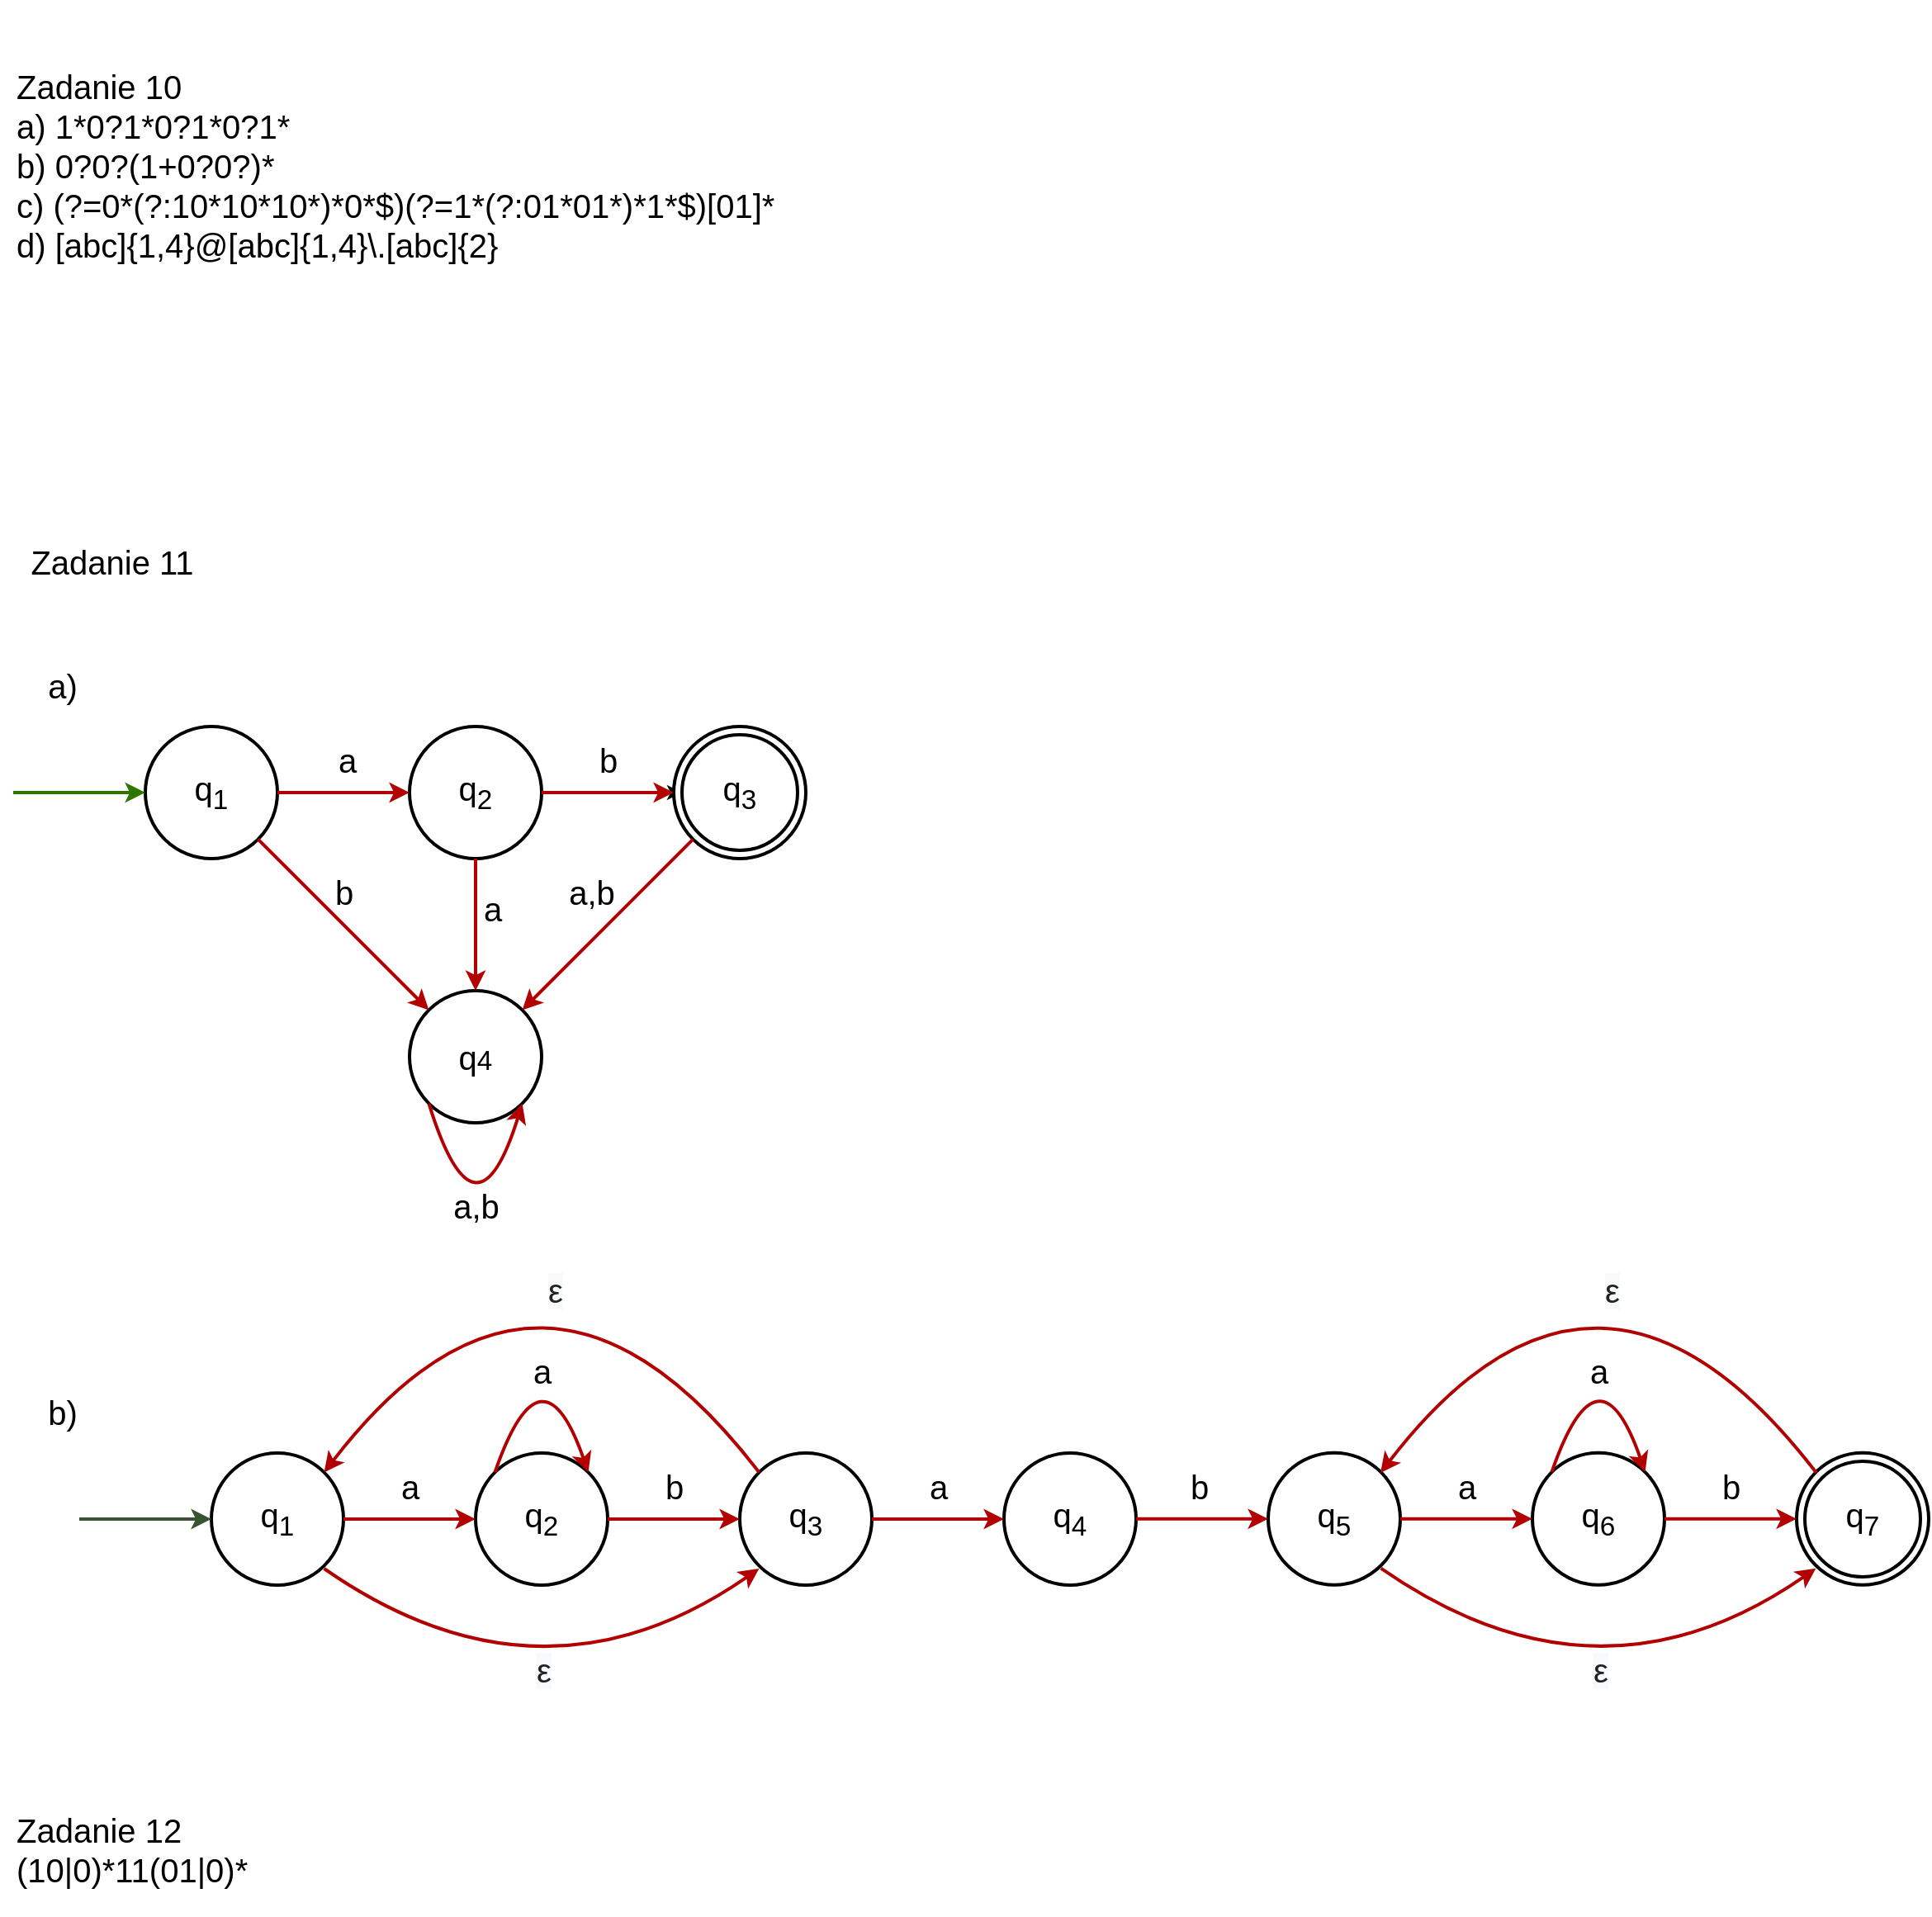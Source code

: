 <mxfile version="26.1.3">
  <diagram name="Page-1" id="CXSxMqC0VcPEn9VSjNCr">
    <mxGraphModel dx="2074" dy="1098" grid="1" gridSize="10" guides="1" tooltips="1" connect="1" arrows="1" fold="1" page="1" pageScale="1" pageWidth="1654" pageHeight="2336" math="0" shadow="0">
      <root>
        <mxCell id="0" />
        <mxCell id="1" parent="0" />
        <mxCell id="msx5uwHC6RbpoSwb28fv-1" value="q&lt;sub&gt;1&lt;/sub&gt;" style="ellipse;whiteSpace=wrap;html=1;aspect=fixed;fontSize=20;strokeWidth=2;" parent="1" vertex="1">
          <mxGeometry x="120" y="520" width="80" height="80" as="geometry" />
        </mxCell>
        <mxCell id="msx5uwHC6RbpoSwb28fv-19" value="" style="edgeStyle=orthogonalEdgeStyle;rounded=0;orthogonalLoop=1;jettySize=auto;html=1;" parent="1" source="msx5uwHC6RbpoSwb28fv-2" target="msx5uwHC6RbpoSwb28fv-11" edge="1">
          <mxGeometry relative="1" as="geometry" />
        </mxCell>
        <mxCell id="msx5uwHC6RbpoSwb28fv-2" value="q&lt;sub&gt;2&lt;/sub&gt;" style="ellipse;whiteSpace=wrap;html=1;aspect=fixed;fontSize=20;strokeWidth=2;" parent="1" vertex="1">
          <mxGeometry x="280" y="520" width="80" height="80" as="geometry" />
        </mxCell>
        <mxCell id="msx5uwHC6RbpoSwb28fv-3" value="" style="ellipse;whiteSpace=wrap;html=1;aspect=fixed;fontSize=20;strokeWidth=2;" parent="1" vertex="1">
          <mxGeometry x="440" y="520" width="80" height="80" as="geometry" />
        </mxCell>
        <mxCell id="msx5uwHC6RbpoSwb28fv-4" value="q&lt;span style=&quot;font-size: 16.667px;&quot;&gt;4&lt;/span&gt;" style="ellipse;whiteSpace=wrap;html=1;aspect=fixed;fontSize=20;strokeWidth=2;" parent="1" vertex="1">
          <mxGeometry x="280" y="680" width="80" height="80" as="geometry" />
        </mxCell>
        <mxCell id="msx5uwHC6RbpoSwb28fv-5" value="" style="endArrow=classic;html=1;rounded=0;exitX=1;exitY=0.5;exitDx=0;exitDy=0;entryX=0;entryY=0.5;entryDx=0;entryDy=0;fontSize=20;strokeWidth=2;fillColor=#e51400;strokeColor=#B20000;" parent="1" source="msx5uwHC6RbpoSwb28fv-1" target="msx5uwHC6RbpoSwb28fv-2" edge="1">
          <mxGeometry width="50" height="50" relative="1" as="geometry">
            <mxPoint x="800" y="710" as="sourcePoint" />
            <mxPoint x="850" y="660" as="targetPoint" />
          </mxGeometry>
        </mxCell>
        <mxCell id="msx5uwHC6RbpoSwb28fv-12" value="a" style="edgeLabel;html=1;align=center;verticalAlign=middle;resizable=0;points=[];fontSize=20;" parent="msx5uwHC6RbpoSwb28fv-5" vertex="1" connectable="0">
          <mxGeometry x="0.042" y="-3" relative="1" as="geometry">
            <mxPoint y="-23" as="offset" />
          </mxGeometry>
        </mxCell>
        <mxCell id="msx5uwHC6RbpoSwb28fv-6" value="" style="endArrow=classic;html=1;rounded=0;exitX=1;exitY=0.5;exitDx=0;exitDy=0;entryX=0;entryY=0.5;entryDx=0;entryDy=0;fontSize=20;fillColor=#e51400;strokeColor=#B20000;strokeWidth=2;" parent="1" source="msx5uwHC6RbpoSwb28fv-2" target="msx5uwHC6RbpoSwb28fv-3" edge="1">
          <mxGeometry width="50" height="50" relative="1" as="geometry">
            <mxPoint x="800" y="710" as="sourcePoint" />
            <mxPoint x="850" y="660" as="targetPoint" />
          </mxGeometry>
        </mxCell>
        <mxCell id="msx5uwHC6RbpoSwb28fv-13" value="b" style="edgeLabel;html=1;align=center;verticalAlign=middle;resizable=0;points=[];fontSize=20;" parent="msx5uwHC6RbpoSwb28fv-6" vertex="1" connectable="0">
          <mxGeometry x="-0.008" y="-3" relative="1" as="geometry">
            <mxPoint y="-23" as="offset" />
          </mxGeometry>
        </mxCell>
        <mxCell id="msx5uwHC6RbpoSwb28fv-7" value="" style="endArrow=classic;html=1;rounded=0;exitX=1;exitY=1;exitDx=0;exitDy=0;entryX=0;entryY=0;entryDx=0;entryDy=0;fontSize=20;fillColor=#e51400;strokeColor=#B20000;strokeWidth=2;" parent="1" source="msx5uwHC6RbpoSwb28fv-1" target="msx5uwHC6RbpoSwb28fv-4" edge="1">
          <mxGeometry width="50" height="50" relative="1" as="geometry">
            <mxPoint x="800" y="710" as="sourcePoint" />
            <mxPoint x="850" y="660" as="targetPoint" />
          </mxGeometry>
        </mxCell>
        <mxCell id="msx5uwHC6RbpoSwb28fv-14" value="b" style="edgeLabel;html=1;align=center;verticalAlign=middle;resizable=0;points=[];fontSize=20;" parent="msx5uwHC6RbpoSwb28fv-7" vertex="1" connectable="0">
          <mxGeometry x="-0.035" y="2" relative="1" as="geometry">
            <mxPoint y="-17" as="offset" />
          </mxGeometry>
        </mxCell>
        <mxCell id="msx5uwHC6RbpoSwb28fv-8" value="" style="endArrow=classic;html=1;rounded=0;exitX=0.5;exitY=1;exitDx=0;exitDy=0;entryX=0.5;entryY=0;entryDx=0;entryDy=0;fontSize=20;fillColor=#e51400;strokeColor=#B20000;strokeWidth=2;" parent="1" source="msx5uwHC6RbpoSwb28fv-2" target="msx5uwHC6RbpoSwb28fv-4" edge="1">
          <mxGeometry width="50" height="50" relative="1" as="geometry">
            <mxPoint x="800" y="710" as="sourcePoint" />
            <mxPoint x="850" y="660" as="targetPoint" />
          </mxGeometry>
        </mxCell>
        <mxCell id="msx5uwHC6RbpoSwb28fv-15" value="a" style="edgeLabel;html=1;align=center;verticalAlign=middle;resizable=0;points=[];fontSize=20;" parent="msx5uwHC6RbpoSwb28fv-8" vertex="1" connectable="0">
          <mxGeometry x="-0.008" y="-1" relative="1" as="geometry">
            <mxPoint x="11" y="-10" as="offset" />
          </mxGeometry>
        </mxCell>
        <mxCell id="msx5uwHC6RbpoSwb28fv-9" value="" style="endArrow=classic;html=1;rounded=0;exitX=0;exitY=1;exitDx=0;exitDy=0;entryX=1;entryY=0;entryDx=0;entryDy=0;fontSize=20;fillColor=#e51400;strokeColor=#B20000;strokeWidth=2;" parent="1" source="msx5uwHC6RbpoSwb28fv-3" target="msx5uwHC6RbpoSwb28fv-4" edge="1">
          <mxGeometry width="50" height="50" relative="1" as="geometry">
            <mxPoint x="800" y="710" as="sourcePoint" />
            <mxPoint x="850" y="660" as="targetPoint" />
          </mxGeometry>
        </mxCell>
        <mxCell id="msx5uwHC6RbpoSwb28fv-16" value="a,b" style="edgeLabel;html=1;align=center;verticalAlign=middle;resizable=0;points=[];fontSize=20;" parent="msx5uwHC6RbpoSwb28fv-9" vertex="1" connectable="0">
          <mxGeometry x="-0.019" y="-3" relative="1" as="geometry">
            <mxPoint x="-9" y="-17" as="offset" />
          </mxGeometry>
        </mxCell>
        <mxCell id="msx5uwHC6RbpoSwb28fv-10" value="" style="endArrow=classic;html=1;rounded=0;entryX=0;entryY=0.5;entryDx=0;entryDy=0;fontSize=20;strokeWidth=2;fillColor=#60a917;strokeColor=#2D7600;" parent="1" target="msx5uwHC6RbpoSwb28fv-1" edge="1">
          <mxGeometry width="50" height="50" relative="1" as="geometry">
            <mxPoint x="40" y="560" as="sourcePoint" />
            <mxPoint x="850" y="660" as="targetPoint" />
          </mxGeometry>
        </mxCell>
        <mxCell id="msx5uwHC6RbpoSwb28fv-11" value="q&lt;sub&gt;3&lt;/sub&gt;" style="ellipse;whiteSpace=wrap;html=1;aspect=fixed;fontSize=20;strokeWidth=2;" parent="1" vertex="1">
          <mxGeometry x="445" y="525" width="70" height="70" as="geometry" />
        </mxCell>
        <mxCell id="msx5uwHC6RbpoSwb28fv-17" value="" style="endArrow=classic;html=1;rounded=0;exitX=0;exitY=1;exitDx=0;exitDy=0;entryX=1;entryY=1;entryDx=0;entryDy=0;curved=1;elbow=vertical;fontSize=20;fillColor=#e51400;strokeColor=#B20000;strokeWidth=2;" parent="1" source="msx5uwHC6RbpoSwb28fv-4" target="msx5uwHC6RbpoSwb28fv-4" edge="1">
          <mxGeometry width="50" height="50" relative="1" as="geometry">
            <mxPoint x="800" y="710" as="sourcePoint" />
            <mxPoint x="850" y="660" as="targetPoint" />
            <Array as="points">
              <mxPoint x="320" y="840" />
            </Array>
          </mxGeometry>
        </mxCell>
        <mxCell id="msx5uwHC6RbpoSwb28fv-18" value="a,b" style="edgeLabel;html=1;align=center;verticalAlign=middle;resizable=0;points=[];fontSize=20;" parent="msx5uwHC6RbpoSwb28fv-17" vertex="1" connectable="0">
          <mxGeometry x="-0.459" y="11" relative="1" as="geometry">
            <mxPoint x="2" y="15" as="offset" />
          </mxGeometry>
        </mxCell>
        <mxCell id="msx5uwHC6RbpoSwb28fv-20" value="q&lt;sub&gt;1&lt;/sub&gt;" style="ellipse;whiteSpace=wrap;html=1;aspect=fixed;fontSize=20;strokeWidth=2;" parent="1" vertex="1">
          <mxGeometry x="160" y="960" width="80" height="80" as="geometry" />
        </mxCell>
        <mxCell id="msx5uwHC6RbpoSwb28fv-21" value="q&lt;sub&gt;2&lt;/sub&gt;" style="ellipse;whiteSpace=wrap;html=1;aspect=fixed;fontSize=20;strokeWidth=2;" parent="1" vertex="1">
          <mxGeometry x="320" y="960" width="80" height="80" as="geometry" />
        </mxCell>
        <mxCell id="msx5uwHC6RbpoSwb28fv-22" value="" style="endArrow=classic;html=1;rounded=0;exitX=1;exitY=0.5;exitDx=0;exitDy=0;entryX=0;entryY=0.5;entryDx=0;entryDy=0;fontSize=20;fillColor=#e51400;strokeColor=#B20000;strokeWidth=2;" parent="1" source="msx5uwHC6RbpoSwb28fv-20" target="msx5uwHC6RbpoSwb28fv-21" edge="1">
          <mxGeometry width="50" height="50" relative="1" as="geometry">
            <mxPoint x="800" y="810" as="sourcePoint" />
            <mxPoint x="850" y="760" as="targetPoint" />
          </mxGeometry>
        </mxCell>
        <mxCell id="msx5uwHC6RbpoSwb28fv-23" value="a" style="edgeLabel;html=1;align=center;verticalAlign=middle;resizable=0;points=[];fontSize=20;" parent="msx5uwHC6RbpoSwb28fv-22" vertex="1" connectable="0">
          <mxGeometry x="-0.108" y="3" relative="1" as="geometry">
            <mxPoint x="4" y="-17" as="offset" />
          </mxGeometry>
        </mxCell>
        <mxCell id="msx5uwHC6RbpoSwb28fv-26" value="q&lt;sub&gt;3&lt;/sub&gt;" style="ellipse;whiteSpace=wrap;html=1;aspect=fixed;fontSize=20;strokeWidth=2;" parent="1" vertex="1">
          <mxGeometry x="480" y="960" width="80" height="80" as="geometry" />
        </mxCell>
        <mxCell id="msx5uwHC6RbpoSwb28fv-27" value="" style="endArrow=classic;html=1;rounded=0;exitX=1;exitY=0.5;exitDx=0;exitDy=0;entryX=0;entryY=0.5;entryDx=0;entryDy=0;fontSize=20;fillColor=#e51400;strokeColor=#B20000;strokeWidth=2;" parent="1" source="msx5uwHC6RbpoSwb28fv-21" target="msx5uwHC6RbpoSwb28fv-26" edge="1">
          <mxGeometry width="50" height="50" relative="1" as="geometry">
            <mxPoint x="800" y="810" as="sourcePoint" />
            <mxPoint x="850" y="760" as="targetPoint" />
          </mxGeometry>
        </mxCell>
        <mxCell id="msx5uwHC6RbpoSwb28fv-28" value="b" style="edgeLabel;html=1;align=center;verticalAlign=middle;resizable=0;points=[];fontSize=20;" parent="msx5uwHC6RbpoSwb28fv-27" vertex="1" connectable="0">
          <mxGeometry x="-0.083" y="-3" relative="1" as="geometry">
            <mxPoint x="3" y="-23" as="offset" />
          </mxGeometry>
        </mxCell>
        <mxCell id="msx5uwHC6RbpoSwb28fv-29" value="" style="endArrow=classic;html=1;rounded=0;exitX=0;exitY=0;exitDx=0;exitDy=0;entryX=1;entryY=0;entryDx=0;entryDy=0;curved=1;fontSize=20;fillColor=#e51400;strokeColor=#B20000;strokeWidth=2;" parent="1" source="msx5uwHC6RbpoSwb28fv-26" target="msx5uwHC6RbpoSwb28fv-20" edge="1">
          <mxGeometry width="50" height="50" relative="1" as="geometry">
            <mxPoint x="800" y="810" as="sourcePoint" />
            <mxPoint x="850" y="760" as="targetPoint" />
            <Array as="points">
              <mxPoint x="360" y="800" />
            </Array>
          </mxGeometry>
        </mxCell>
        <mxCell id="msx5uwHC6RbpoSwb28fv-31" value="&lt;span style=&quot;color: rgb(32, 33, 34); font-family: sans-serif; text-align: left; text-wrap-mode: wrap; background-color: rgb(248, 249, 250);&quot;&gt;ε&lt;/span&gt;" style="edgeLabel;html=1;align=center;verticalAlign=middle;resizable=0;points=[];fontSize=20;" parent="msx5uwHC6RbpoSwb28fv-29" vertex="1" connectable="0">
          <mxGeometry x="0.166" y="36" relative="1" as="geometry">
            <mxPoint x="1" y="10" as="offset" />
          </mxGeometry>
        </mxCell>
        <mxCell id="msx5uwHC6RbpoSwb28fv-32" value="" style="endArrow=classic;html=1;rounded=0;exitX=1;exitY=1;exitDx=0;exitDy=0;entryX=0;entryY=1;entryDx=0;entryDy=0;curved=1;fontSize=20;strokeWidth=2;fillColor=#e51400;strokeColor=#B20000;" parent="1" edge="1">
          <mxGeometry width="50" height="50" relative="1" as="geometry">
            <mxPoint x="228.284" y="1030.004" as="sourcePoint" />
            <mxPoint x="491.716" y="1030.004" as="targetPoint" />
            <Array as="points">
              <mxPoint x="360" y="1121.72" />
            </Array>
          </mxGeometry>
        </mxCell>
        <mxCell id="msx5uwHC6RbpoSwb28fv-33" value="&lt;span style=&quot;color: rgb(32, 33, 34); font-family: sans-serif; text-align: left; text-wrap-mode: wrap; background-color: rgb(248, 249, 250);&quot;&gt;ε&lt;/span&gt;" style="edgeLabel;html=1;align=center;verticalAlign=middle;resizable=0;points=[];fontSize=20;" parent="msx5uwHC6RbpoSwb28fv-32" vertex="1" connectable="0">
          <mxGeometry x="-0.163" y="37" relative="1" as="geometry">
            <mxPoint x="1" y="14" as="offset" />
          </mxGeometry>
        </mxCell>
        <mxCell id="msx5uwHC6RbpoSwb28fv-34" value="" style="endArrow=classic;html=1;rounded=0;entryX=0;entryY=0.5;entryDx=0;entryDy=0;fontSize=20;fillColor=#6d8764;strokeColor=#3A5431;strokeWidth=2;" parent="1" target="msx5uwHC6RbpoSwb28fv-20" edge="1">
          <mxGeometry width="50" height="50" relative="1" as="geometry">
            <mxPoint x="80" y="1000" as="sourcePoint" />
            <mxPoint x="850" y="760" as="targetPoint" />
          </mxGeometry>
        </mxCell>
        <mxCell id="msx5uwHC6RbpoSwb28fv-49" value="q&lt;sub&gt;4&lt;/sub&gt;" style="ellipse;whiteSpace=wrap;html=1;aspect=fixed;fontSize=20;strokeWidth=2;" parent="1" vertex="1">
          <mxGeometry x="640" y="960" width="80" height="80" as="geometry" />
        </mxCell>
        <mxCell id="msx5uwHC6RbpoSwb28fv-52" value="" style="endArrow=classic;html=1;rounded=0;exitX=1;exitY=0.5;exitDx=0;exitDy=0;entryX=0;entryY=0.5;entryDx=0;entryDy=0;fontSize=20;fillColor=#e51400;strokeColor=#B20000;strokeWidth=2;" parent="1" source="msx5uwHC6RbpoSwb28fv-26" target="msx5uwHC6RbpoSwb28fv-49" edge="1">
          <mxGeometry width="50" height="50" relative="1" as="geometry">
            <mxPoint x="800" y="810" as="sourcePoint" />
            <mxPoint x="850" y="760" as="targetPoint" />
          </mxGeometry>
        </mxCell>
        <mxCell id="msx5uwHC6RbpoSwb28fv-53" value="a" style="edgeLabel;html=1;align=center;verticalAlign=middle;resizable=0;points=[];fontSize=20;" parent="msx5uwHC6RbpoSwb28fv-52" vertex="1" connectable="0">
          <mxGeometry x="-0.133" y="3" relative="1" as="geometry">
            <mxPoint x="5" y="-17" as="offset" />
          </mxGeometry>
        </mxCell>
        <mxCell id="msx5uwHC6RbpoSwb28fv-55" value="" style="endArrow=classic;html=1;rounded=0;exitX=0;exitY=0;exitDx=0;exitDy=0;entryX=1;entryY=0;entryDx=0;entryDy=0;curved=1;fillColor=#e51400;strokeColor=#B20000;strokeWidth=2;" parent="1" source="msx5uwHC6RbpoSwb28fv-21" target="msx5uwHC6RbpoSwb28fv-21" edge="1">
          <mxGeometry width="50" height="50" relative="1" as="geometry">
            <mxPoint x="800" y="810" as="sourcePoint" />
            <mxPoint x="850" y="760" as="targetPoint" />
            <Array as="points">
              <mxPoint x="360" y="890" />
            </Array>
          </mxGeometry>
        </mxCell>
        <mxCell id="msx5uwHC6RbpoSwb28fv-56" value="a" style="edgeLabel;html=1;align=center;verticalAlign=middle;resizable=0;points=[];fontSize=20;" parent="msx5uwHC6RbpoSwb28fv-55" vertex="1" connectable="0">
          <mxGeometry x="0.455" y="-11" relative="1" as="geometry">
            <mxPoint x="-3" y="-21" as="offset" />
          </mxGeometry>
        </mxCell>
        <mxCell id="msx5uwHC6RbpoSwb28fv-69" value="q&lt;sub&gt;5&lt;/sub&gt;" style="ellipse;whiteSpace=wrap;html=1;aspect=fixed;fontSize=20;strokeWidth=2;" parent="1" vertex="1">
          <mxGeometry x="800" y="959.85" width="80" height="80" as="geometry" />
        </mxCell>
        <mxCell id="msx5uwHC6RbpoSwb28fv-70" value="q&lt;sub&gt;6&lt;/sub&gt;" style="ellipse;whiteSpace=wrap;html=1;aspect=fixed;fontSize=20;strokeWidth=2;" parent="1" vertex="1">
          <mxGeometry x="960" y="959.85" width="80" height="80" as="geometry" />
        </mxCell>
        <mxCell id="msx5uwHC6RbpoSwb28fv-71" value="" style="endArrow=classic;html=1;rounded=0;exitX=1;exitY=0.5;exitDx=0;exitDy=0;entryX=0;entryY=0.5;entryDx=0;entryDy=0;fontSize=20;fillColor=#e51400;strokeColor=#B20000;strokeWidth=2;" parent="1" source="msx5uwHC6RbpoSwb28fv-69" target="msx5uwHC6RbpoSwb28fv-70" edge="1">
          <mxGeometry width="50" height="50" relative="1" as="geometry">
            <mxPoint x="1440" y="809.85" as="sourcePoint" />
            <mxPoint x="1490" y="759.85" as="targetPoint" />
          </mxGeometry>
        </mxCell>
        <mxCell id="msx5uwHC6RbpoSwb28fv-72" value="a" style="edgeLabel;html=1;align=center;verticalAlign=middle;resizable=0;points=[];fontSize=20;" parent="msx5uwHC6RbpoSwb28fv-71" vertex="1" connectable="0">
          <mxGeometry x="-0.108" y="3" relative="1" as="geometry">
            <mxPoint x="4" y="-17" as="offset" />
          </mxGeometry>
        </mxCell>
        <mxCell id="msx5uwHC6RbpoSwb28fv-73" value="" style="ellipse;whiteSpace=wrap;html=1;aspect=fixed;fontSize=20;strokeWidth=2;" parent="1" vertex="1">
          <mxGeometry x="1120" y="959.85" width="80" height="80" as="geometry" />
        </mxCell>
        <mxCell id="msx5uwHC6RbpoSwb28fv-74" value="" style="endArrow=classic;html=1;rounded=0;exitX=1;exitY=0.5;exitDx=0;exitDy=0;entryX=0;entryY=0.5;entryDx=0;entryDy=0;fontSize=20;fillColor=#e51400;strokeColor=#B20000;strokeWidth=2;" parent="1" source="msx5uwHC6RbpoSwb28fv-70" target="msx5uwHC6RbpoSwb28fv-73" edge="1">
          <mxGeometry width="50" height="50" relative="1" as="geometry">
            <mxPoint x="1440" y="809.85" as="sourcePoint" />
            <mxPoint x="1490" y="759.85" as="targetPoint" />
          </mxGeometry>
        </mxCell>
        <mxCell id="msx5uwHC6RbpoSwb28fv-75" value="b" style="edgeLabel;html=1;align=center;verticalAlign=middle;resizable=0;points=[];fontSize=20;" parent="msx5uwHC6RbpoSwb28fv-74" vertex="1" connectable="0">
          <mxGeometry x="-0.083" y="-3" relative="1" as="geometry">
            <mxPoint x="3" y="-23" as="offset" />
          </mxGeometry>
        </mxCell>
        <mxCell id="msx5uwHC6RbpoSwb28fv-77" value="" style="endArrow=classic;html=1;rounded=0;exitX=1;exitY=1;exitDx=0;exitDy=0;entryX=0;entryY=1;entryDx=0;entryDy=0;curved=1;fontSize=20;fillColor=#e51400;strokeColor=#B20000;strokeWidth=2;" parent="1" edge="1">
          <mxGeometry width="50" height="50" relative="1" as="geometry">
            <mxPoint x="868.284" y="1029.854" as="sourcePoint" />
            <mxPoint x="1131.716" y="1029.854" as="targetPoint" />
            <Array as="points">
              <mxPoint x="1000" y="1121.57" />
            </Array>
          </mxGeometry>
        </mxCell>
        <mxCell id="msx5uwHC6RbpoSwb28fv-78" value="&lt;span style=&quot;color: rgb(32, 33, 34); font-family: sans-serif; text-align: left; text-wrap-mode: wrap; background-color: rgb(248, 249, 250);&quot;&gt;ε&lt;/span&gt;" style="edgeLabel;html=1;align=center;verticalAlign=middle;resizable=0;points=[];fontSize=20;" parent="msx5uwHC6RbpoSwb28fv-77" vertex="1" connectable="0">
          <mxGeometry x="-0.163" y="37" relative="1" as="geometry">
            <mxPoint x="1" y="14" as="offset" />
          </mxGeometry>
        </mxCell>
        <mxCell id="msx5uwHC6RbpoSwb28fv-79" value="" style="endArrow=classic;html=1;rounded=0;entryX=0;entryY=0.5;entryDx=0;entryDy=0;fontSize=20;fillColor=#e51400;strokeColor=#B20000;strokeWidth=2;" parent="1" target="msx5uwHC6RbpoSwb28fv-69" edge="1">
          <mxGeometry width="50" height="50" relative="1" as="geometry">
            <mxPoint x="720" y="999.85" as="sourcePoint" />
            <mxPoint x="1490" y="759.85" as="targetPoint" />
            <Array as="points" />
          </mxGeometry>
        </mxCell>
        <mxCell id="msx5uwHC6RbpoSwb28fv-84" value="b" style="edgeLabel;html=1;align=center;verticalAlign=middle;resizable=0;points=[];fontSize=20;" parent="msx5uwHC6RbpoSwb28fv-79" vertex="1" connectable="0">
          <mxGeometry x="-0.058" relative="1" as="geometry">
            <mxPoint y="-20" as="offset" />
          </mxGeometry>
        </mxCell>
        <mxCell id="msx5uwHC6RbpoSwb28fv-80" value="" style="endArrow=classic;html=1;rounded=0;exitX=0;exitY=0;exitDx=0;exitDy=0;entryX=1;entryY=0;entryDx=0;entryDy=0;curved=1;fillColor=#e51400;strokeColor=#B20000;strokeWidth=2;" parent="1" source="msx5uwHC6RbpoSwb28fv-70" target="msx5uwHC6RbpoSwb28fv-70" edge="1">
          <mxGeometry width="50" height="50" relative="1" as="geometry">
            <mxPoint x="1440" y="809.85" as="sourcePoint" />
            <mxPoint x="1490" y="759.85" as="targetPoint" />
            <Array as="points">
              <mxPoint x="1000" y="889.85" />
            </Array>
          </mxGeometry>
        </mxCell>
        <mxCell id="msx5uwHC6RbpoSwb28fv-81" value="a" style="edgeLabel;html=1;align=center;verticalAlign=middle;resizable=0;points=[];fontSize=20;" parent="msx5uwHC6RbpoSwb28fv-80" vertex="1" connectable="0">
          <mxGeometry x="0.455" y="-11" relative="1" as="geometry">
            <mxPoint x="-3" y="-21" as="offset" />
          </mxGeometry>
        </mxCell>
        <mxCell id="msx5uwHC6RbpoSwb28fv-82" value="" style="endArrow=classic;html=1;rounded=0;exitX=0;exitY=0;exitDx=0;exitDy=0;entryX=1;entryY=0;entryDx=0;entryDy=0;curved=1;fontSize=20;fillColor=#e51400;strokeColor=#B20000;strokeWidth=2;" parent="1" edge="1">
          <mxGeometry width="50" height="50" relative="1" as="geometry">
            <mxPoint x="1132" y="972" as="sourcePoint" />
            <mxPoint x="868" y="972" as="targetPoint" />
            <Array as="points">
              <mxPoint x="1000" y="800" />
            </Array>
          </mxGeometry>
        </mxCell>
        <mxCell id="msx5uwHC6RbpoSwb28fv-83" value="&lt;span style=&quot;color: rgb(32, 33, 34); font-family: sans-serif; text-align: left; text-wrap-mode: wrap; background-color: rgb(248, 249, 250);&quot;&gt;ε&lt;/span&gt;" style="edgeLabel;html=1;align=center;verticalAlign=middle;resizable=0;points=[];fontSize=20;" parent="msx5uwHC6RbpoSwb28fv-82" vertex="1" connectable="0">
          <mxGeometry x="0.166" y="36" relative="1" as="geometry">
            <mxPoint x="1" y="10" as="offset" />
          </mxGeometry>
        </mxCell>
        <mxCell id="msx5uwHC6RbpoSwb28fv-85" value="&lt;font style=&quot;font-size: 20px;&quot;&gt;q&lt;sub&gt;7&lt;/sub&gt;&lt;/font&gt;" style="ellipse;whiteSpace=wrap;html=1;aspect=fixed;strokeWidth=2;" parent="1" vertex="1">
          <mxGeometry x="1125" y="965" width="70" height="70" as="geometry" />
        </mxCell>
        <mxCell id="msx5uwHC6RbpoSwb28fv-86" value="&lt;div&gt;&lt;font style=&quot;font-size: 20px;&quot;&gt;Zadanie 10&lt;/font&gt;&lt;/div&gt;&lt;div&gt;&lt;font style=&quot;font-size: 20px;&quot;&gt;a) 1*0?1*0?1*0?1*&lt;/font&gt;&lt;/div&gt;&lt;div&gt;&lt;font style=&quot;font-size: 20px;&quot;&gt;b) 0?0?(1+0?0?)*&lt;/font&gt;&lt;/div&gt;&lt;div&gt;&lt;font style=&quot;font-size: 20px;&quot;&gt;c)&amp;nbsp;&lt;/font&gt;&lt;span style=&quot;background-color: transparent; font-size: 20px;&quot;&gt;(?=0*(?:10*10*10*)*0*$)(?=1*(?:01*01*)*1*$)[01]*&lt;/span&gt;&lt;/div&gt;&lt;div&gt;&lt;font style=&quot;font-size: 20px;&quot;&gt;d) [abc]{1,4}@[abc]{1,4}\.[abc]{2}&lt;/font&gt;&lt;/div&gt;" style="text;html=1;align=left;verticalAlign=middle;whiteSpace=wrap;rounded=0;fillColor=default;" parent="1" vertex="1">
          <mxGeometry x="40" y="80" width="560" height="200" as="geometry" />
        </mxCell>
        <mxCell id="msx5uwHC6RbpoSwb28fv-87" value="Zadanie 11" style="text;html=1;align=center;verticalAlign=middle;whiteSpace=wrap;rounded=0;fontSize=20;fillColor=default;" parent="1" vertex="1">
          <mxGeometry x="40" y="400" width="120" height="40" as="geometry" />
        </mxCell>
        <mxCell id="msx5uwHC6RbpoSwb28fv-89" value="&lt;font style=&quot;text-wrap-mode: nowrap; font-size: 20px;&quot;&gt;Zadanie 12&lt;/font&gt;&lt;div style=&quot;text-wrap-mode: nowrap;&quot;&gt;&lt;font style=&quot;font-size: 20px;&quot;&gt;(10|0)*11(01|0)*&lt;/font&gt;&lt;/div&gt;" style="text;html=1;align=left;verticalAlign=middle;whiteSpace=wrap;rounded=0;fillColor=default;gradientColor=none;labelPosition=center;verticalLabelPosition=middle;labelBackgroundColor=none;horizontal=1;" parent="1" vertex="1">
          <mxGeometry x="40" y="1160" width="160" height="80" as="geometry" />
        </mxCell>
        <mxCell id="msx5uwHC6RbpoSwb28fv-90" value="&lt;font style=&quot;font-size: 20px;&quot;&gt;a)&lt;/font&gt;" style="text;html=1;align=center;verticalAlign=middle;whiteSpace=wrap;rounded=0;" parent="1" vertex="1">
          <mxGeometry x="40" y="480" width="60" height="30" as="geometry" />
        </mxCell>
        <mxCell id="msx5uwHC6RbpoSwb28fv-91" value="&lt;font style=&quot;font-size: 20px;&quot;&gt;b)&lt;/font&gt;" style="text;html=1;align=center;verticalAlign=middle;whiteSpace=wrap;rounded=0;" parent="1" vertex="1">
          <mxGeometry x="40" y="920" width="60" height="30" as="geometry" />
        </mxCell>
      </root>
    </mxGraphModel>
  </diagram>
</mxfile>
